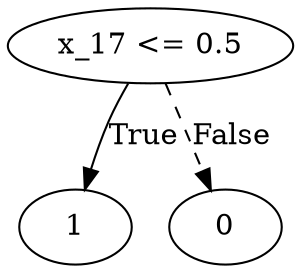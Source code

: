 digraph {
0 [label="x_17 <= 0.5"];
1 [label="1"];
0 -> 1 [label="True"];
2 [label="0"];
0 -> 2 [style="dashed", label="False"];

}